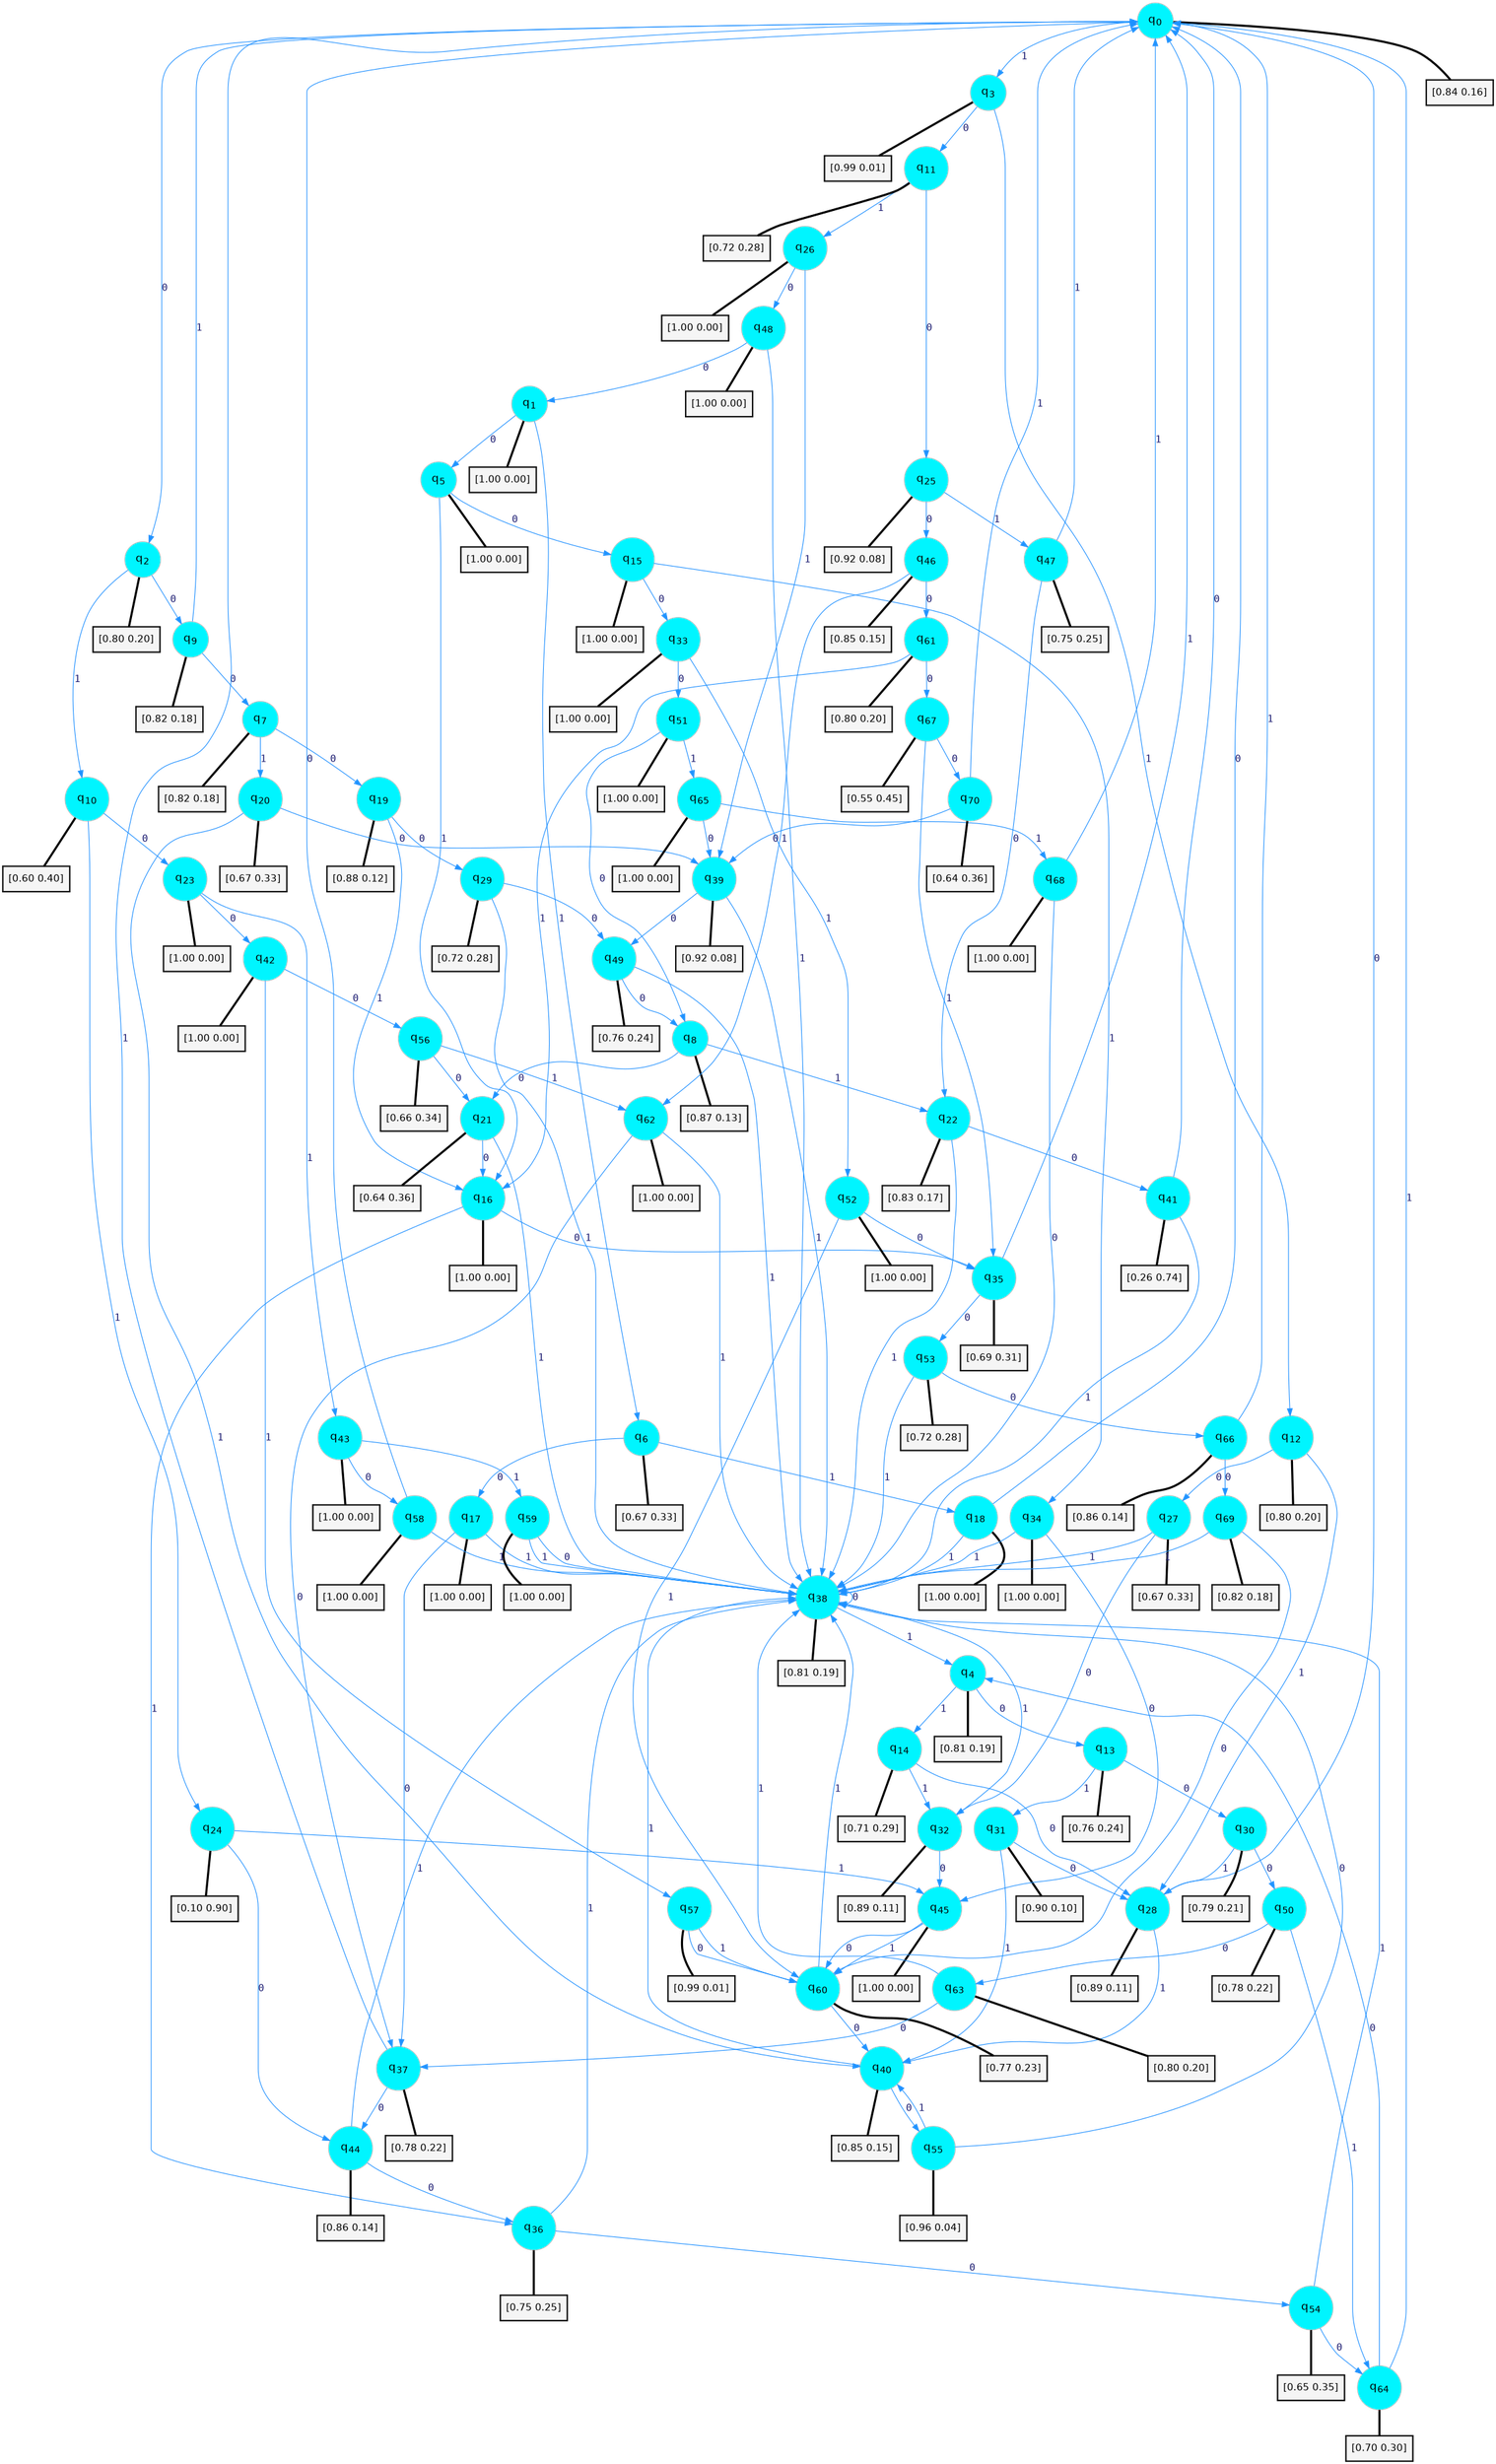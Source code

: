 digraph G {
graph [
bgcolor=transparent, dpi=300, rankdir=TD, size="40,25"];
node [
color=gray, fillcolor=turquoise1, fontcolor=black, fontname=Helvetica, fontsize=16, fontweight=bold, shape=circle, style=filled];
edge [
arrowsize=1, color=dodgerblue1, fontcolor=midnightblue, fontname=courier, fontweight=bold, penwidth=1, style=solid, weight=20];
0[label=<q<SUB>0</SUB>>];
1[label=<q<SUB>1</SUB>>];
2[label=<q<SUB>2</SUB>>];
3[label=<q<SUB>3</SUB>>];
4[label=<q<SUB>4</SUB>>];
5[label=<q<SUB>5</SUB>>];
6[label=<q<SUB>6</SUB>>];
7[label=<q<SUB>7</SUB>>];
8[label=<q<SUB>8</SUB>>];
9[label=<q<SUB>9</SUB>>];
10[label=<q<SUB>10</SUB>>];
11[label=<q<SUB>11</SUB>>];
12[label=<q<SUB>12</SUB>>];
13[label=<q<SUB>13</SUB>>];
14[label=<q<SUB>14</SUB>>];
15[label=<q<SUB>15</SUB>>];
16[label=<q<SUB>16</SUB>>];
17[label=<q<SUB>17</SUB>>];
18[label=<q<SUB>18</SUB>>];
19[label=<q<SUB>19</SUB>>];
20[label=<q<SUB>20</SUB>>];
21[label=<q<SUB>21</SUB>>];
22[label=<q<SUB>22</SUB>>];
23[label=<q<SUB>23</SUB>>];
24[label=<q<SUB>24</SUB>>];
25[label=<q<SUB>25</SUB>>];
26[label=<q<SUB>26</SUB>>];
27[label=<q<SUB>27</SUB>>];
28[label=<q<SUB>28</SUB>>];
29[label=<q<SUB>29</SUB>>];
30[label=<q<SUB>30</SUB>>];
31[label=<q<SUB>31</SUB>>];
32[label=<q<SUB>32</SUB>>];
33[label=<q<SUB>33</SUB>>];
34[label=<q<SUB>34</SUB>>];
35[label=<q<SUB>35</SUB>>];
36[label=<q<SUB>36</SUB>>];
37[label=<q<SUB>37</SUB>>];
38[label=<q<SUB>38</SUB>>];
39[label=<q<SUB>39</SUB>>];
40[label=<q<SUB>40</SUB>>];
41[label=<q<SUB>41</SUB>>];
42[label=<q<SUB>42</SUB>>];
43[label=<q<SUB>43</SUB>>];
44[label=<q<SUB>44</SUB>>];
45[label=<q<SUB>45</SUB>>];
46[label=<q<SUB>46</SUB>>];
47[label=<q<SUB>47</SUB>>];
48[label=<q<SUB>48</SUB>>];
49[label=<q<SUB>49</SUB>>];
50[label=<q<SUB>50</SUB>>];
51[label=<q<SUB>51</SUB>>];
52[label=<q<SUB>52</SUB>>];
53[label=<q<SUB>53</SUB>>];
54[label=<q<SUB>54</SUB>>];
55[label=<q<SUB>55</SUB>>];
56[label=<q<SUB>56</SUB>>];
57[label=<q<SUB>57</SUB>>];
58[label=<q<SUB>58</SUB>>];
59[label=<q<SUB>59</SUB>>];
60[label=<q<SUB>60</SUB>>];
61[label=<q<SUB>61</SUB>>];
62[label=<q<SUB>62</SUB>>];
63[label=<q<SUB>63</SUB>>];
64[label=<q<SUB>64</SUB>>];
65[label=<q<SUB>65</SUB>>];
66[label=<q<SUB>66</SUB>>];
67[label=<q<SUB>67</SUB>>];
68[label=<q<SUB>68</SUB>>];
69[label=<q<SUB>69</SUB>>];
70[label=<q<SUB>70</SUB>>];
71[label="[0.84 0.16]", shape=box,fontcolor=black, fontname=Helvetica, fontsize=14, penwidth=2, fillcolor=whitesmoke,color=black];
72[label="[1.00 0.00]", shape=box,fontcolor=black, fontname=Helvetica, fontsize=14, penwidth=2, fillcolor=whitesmoke,color=black];
73[label="[0.80 0.20]", shape=box,fontcolor=black, fontname=Helvetica, fontsize=14, penwidth=2, fillcolor=whitesmoke,color=black];
74[label="[0.99 0.01]", shape=box,fontcolor=black, fontname=Helvetica, fontsize=14, penwidth=2, fillcolor=whitesmoke,color=black];
75[label="[0.81 0.19]", shape=box,fontcolor=black, fontname=Helvetica, fontsize=14, penwidth=2, fillcolor=whitesmoke,color=black];
76[label="[1.00 0.00]", shape=box,fontcolor=black, fontname=Helvetica, fontsize=14, penwidth=2, fillcolor=whitesmoke,color=black];
77[label="[0.67 0.33]", shape=box,fontcolor=black, fontname=Helvetica, fontsize=14, penwidth=2, fillcolor=whitesmoke,color=black];
78[label="[0.82 0.18]", shape=box,fontcolor=black, fontname=Helvetica, fontsize=14, penwidth=2, fillcolor=whitesmoke,color=black];
79[label="[0.87 0.13]", shape=box,fontcolor=black, fontname=Helvetica, fontsize=14, penwidth=2, fillcolor=whitesmoke,color=black];
80[label="[0.82 0.18]", shape=box,fontcolor=black, fontname=Helvetica, fontsize=14, penwidth=2, fillcolor=whitesmoke,color=black];
81[label="[0.60 0.40]", shape=box,fontcolor=black, fontname=Helvetica, fontsize=14, penwidth=2, fillcolor=whitesmoke,color=black];
82[label="[0.72 0.28]", shape=box,fontcolor=black, fontname=Helvetica, fontsize=14, penwidth=2, fillcolor=whitesmoke,color=black];
83[label="[0.80 0.20]", shape=box,fontcolor=black, fontname=Helvetica, fontsize=14, penwidth=2, fillcolor=whitesmoke,color=black];
84[label="[0.76 0.24]", shape=box,fontcolor=black, fontname=Helvetica, fontsize=14, penwidth=2, fillcolor=whitesmoke,color=black];
85[label="[0.71 0.29]", shape=box,fontcolor=black, fontname=Helvetica, fontsize=14, penwidth=2, fillcolor=whitesmoke,color=black];
86[label="[1.00 0.00]", shape=box,fontcolor=black, fontname=Helvetica, fontsize=14, penwidth=2, fillcolor=whitesmoke,color=black];
87[label="[1.00 0.00]", shape=box,fontcolor=black, fontname=Helvetica, fontsize=14, penwidth=2, fillcolor=whitesmoke,color=black];
88[label="[1.00 0.00]", shape=box,fontcolor=black, fontname=Helvetica, fontsize=14, penwidth=2, fillcolor=whitesmoke,color=black];
89[label="[1.00 0.00]", shape=box,fontcolor=black, fontname=Helvetica, fontsize=14, penwidth=2, fillcolor=whitesmoke,color=black];
90[label="[0.88 0.12]", shape=box,fontcolor=black, fontname=Helvetica, fontsize=14, penwidth=2, fillcolor=whitesmoke,color=black];
91[label="[0.67 0.33]", shape=box,fontcolor=black, fontname=Helvetica, fontsize=14, penwidth=2, fillcolor=whitesmoke,color=black];
92[label="[0.64 0.36]", shape=box,fontcolor=black, fontname=Helvetica, fontsize=14, penwidth=2, fillcolor=whitesmoke,color=black];
93[label="[0.83 0.17]", shape=box,fontcolor=black, fontname=Helvetica, fontsize=14, penwidth=2, fillcolor=whitesmoke,color=black];
94[label="[1.00 0.00]", shape=box,fontcolor=black, fontname=Helvetica, fontsize=14, penwidth=2, fillcolor=whitesmoke,color=black];
95[label="[0.10 0.90]", shape=box,fontcolor=black, fontname=Helvetica, fontsize=14, penwidth=2, fillcolor=whitesmoke,color=black];
96[label="[0.92 0.08]", shape=box,fontcolor=black, fontname=Helvetica, fontsize=14, penwidth=2, fillcolor=whitesmoke,color=black];
97[label="[1.00 0.00]", shape=box,fontcolor=black, fontname=Helvetica, fontsize=14, penwidth=2, fillcolor=whitesmoke,color=black];
98[label="[0.67 0.33]", shape=box,fontcolor=black, fontname=Helvetica, fontsize=14, penwidth=2, fillcolor=whitesmoke,color=black];
99[label="[0.89 0.11]", shape=box,fontcolor=black, fontname=Helvetica, fontsize=14, penwidth=2, fillcolor=whitesmoke,color=black];
100[label="[0.72 0.28]", shape=box,fontcolor=black, fontname=Helvetica, fontsize=14, penwidth=2, fillcolor=whitesmoke,color=black];
101[label="[0.79 0.21]", shape=box,fontcolor=black, fontname=Helvetica, fontsize=14, penwidth=2, fillcolor=whitesmoke,color=black];
102[label="[0.90 0.10]", shape=box,fontcolor=black, fontname=Helvetica, fontsize=14, penwidth=2, fillcolor=whitesmoke,color=black];
103[label="[0.89 0.11]", shape=box,fontcolor=black, fontname=Helvetica, fontsize=14, penwidth=2, fillcolor=whitesmoke,color=black];
104[label="[1.00 0.00]", shape=box,fontcolor=black, fontname=Helvetica, fontsize=14, penwidth=2, fillcolor=whitesmoke,color=black];
105[label="[1.00 0.00]", shape=box,fontcolor=black, fontname=Helvetica, fontsize=14, penwidth=2, fillcolor=whitesmoke,color=black];
106[label="[0.69 0.31]", shape=box,fontcolor=black, fontname=Helvetica, fontsize=14, penwidth=2, fillcolor=whitesmoke,color=black];
107[label="[0.75 0.25]", shape=box,fontcolor=black, fontname=Helvetica, fontsize=14, penwidth=2, fillcolor=whitesmoke,color=black];
108[label="[0.78 0.22]", shape=box,fontcolor=black, fontname=Helvetica, fontsize=14, penwidth=2, fillcolor=whitesmoke,color=black];
109[label="[0.81 0.19]", shape=box,fontcolor=black, fontname=Helvetica, fontsize=14, penwidth=2, fillcolor=whitesmoke,color=black];
110[label="[0.92 0.08]", shape=box,fontcolor=black, fontname=Helvetica, fontsize=14, penwidth=2, fillcolor=whitesmoke,color=black];
111[label="[0.85 0.15]", shape=box,fontcolor=black, fontname=Helvetica, fontsize=14, penwidth=2, fillcolor=whitesmoke,color=black];
112[label="[0.26 0.74]", shape=box,fontcolor=black, fontname=Helvetica, fontsize=14, penwidth=2, fillcolor=whitesmoke,color=black];
113[label="[1.00 0.00]", shape=box,fontcolor=black, fontname=Helvetica, fontsize=14, penwidth=2, fillcolor=whitesmoke,color=black];
114[label="[1.00 0.00]", shape=box,fontcolor=black, fontname=Helvetica, fontsize=14, penwidth=2, fillcolor=whitesmoke,color=black];
115[label="[0.86 0.14]", shape=box,fontcolor=black, fontname=Helvetica, fontsize=14, penwidth=2, fillcolor=whitesmoke,color=black];
116[label="[1.00 0.00]", shape=box,fontcolor=black, fontname=Helvetica, fontsize=14, penwidth=2, fillcolor=whitesmoke,color=black];
117[label="[0.85 0.15]", shape=box,fontcolor=black, fontname=Helvetica, fontsize=14, penwidth=2, fillcolor=whitesmoke,color=black];
118[label="[0.75 0.25]", shape=box,fontcolor=black, fontname=Helvetica, fontsize=14, penwidth=2, fillcolor=whitesmoke,color=black];
119[label="[1.00 0.00]", shape=box,fontcolor=black, fontname=Helvetica, fontsize=14, penwidth=2, fillcolor=whitesmoke,color=black];
120[label="[0.76 0.24]", shape=box,fontcolor=black, fontname=Helvetica, fontsize=14, penwidth=2, fillcolor=whitesmoke,color=black];
121[label="[0.78 0.22]", shape=box,fontcolor=black, fontname=Helvetica, fontsize=14, penwidth=2, fillcolor=whitesmoke,color=black];
122[label="[1.00 0.00]", shape=box,fontcolor=black, fontname=Helvetica, fontsize=14, penwidth=2, fillcolor=whitesmoke,color=black];
123[label="[1.00 0.00]", shape=box,fontcolor=black, fontname=Helvetica, fontsize=14, penwidth=2, fillcolor=whitesmoke,color=black];
124[label="[0.72 0.28]", shape=box,fontcolor=black, fontname=Helvetica, fontsize=14, penwidth=2, fillcolor=whitesmoke,color=black];
125[label="[0.65 0.35]", shape=box,fontcolor=black, fontname=Helvetica, fontsize=14, penwidth=2, fillcolor=whitesmoke,color=black];
126[label="[0.96 0.04]", shape=box,fontcolor=black, fontname=Helvetica, fontsize=14, penwidth=2, fillcolor=whitesmoke,color=black];
127[label="[0.66 0.34]", shape=box,fontcolor=black, fontname=Helvetica, fontsize=14, penwidth=2, fillcolor=whitesmoke,color=black];
128[label="[0.99 0.01]", shape=box,fontcolor=black, fontname=Helvetica, fontsize=14, penwidth=2, fillcolor=whitesmoke,color=black];
129[label="[1.00 0.00]", shape=box,fontcolor=black, fontname=Helvetica, fontsize=14, penwidth=2, fillcolor=whitesmoke,color=black];
130[label="[1.00 0.00]", shape=box,fontcolor=black, fontname=Helvetica, fontsize=14, penwidth=2, fillcolor=whitesmoke,color=black];
131[label="[0.77 0.23]", shape=box,fontcolor=black, fontname=Helvetica, fontsize=14, penwidth=2, fillcolor=whitesmoke,color=black];
132[label="[0.80 0.20]", shape=box,fontcolor=black, fontname=Helvetica, fontsize=14, penwidth=2, fillcolor=whitesmoke,color=black];
133[label="[1.00 0.00]", shape=box,fontcolor=black, fontname=Helvetica, fontsize=14, penwidth=2, fillcolor=whitesmoke,color=black];
134[label="[0.80 0.20]", shape=box,fontcolor=black, fontname=Helvetica, fontsize=14, penwidth=2, fillcolor=whitesmoke,color=black];
135[label="[0.70 0.30]", shape=box,fontcolor=black, fontname=Helvetica, fontsize=14, penwidth=2, fillcolor=whitesmoke,color=black];
136[label="[1.00 0.00]", shape=box,fontcolor=black, fontname=Helvetica, fontsize=14, penwidth=2, fillcolor=whitesmoke,color=black];
137[label="[0.86 0.14]", shape=box,fontcolor=black, fontname=Helvetica, fontsize=14, penwidth=2, fillcolor=whitesmoke,color=black];
138[label="[0.55 0.45]", shape=box,fontcolor=black, fontname=Helvetica, fontsize=14, penwidth=2, fillcolor=whitesmoke,color=black];
139[label="[1.00 0.00]", shape=box,fontcolor=black, fontname=Helvetica, fontsize=14, penwidth=2, fillcolor=whitesmoke,color=black];
140[label="[0.82 0.18]", shape=box,fontcolor=black, fontname=Helvetica, fontsize=14, penwidth=2, fillcolor=whitesmoke,color=black];
141[label="[0.64 0.36]", shape=box,fontcolor=black, fontname=Helvetica, fontsize=14, penwidth=2, fillcolor=whitesmoke,color=black];
0->2 [label=0];
0->3 [label=1];
0->71 [arrowhead=none, penwidth=3,color=black];
1->5 [label=0];
1->6 [label=1];
1->72 [arrowhead=none, penwidth=3,color=black];
2->9 [label=0];
2->10 [label=1];
2->73 [arrowhead=none, penwidth=3,color=black];
3->11 [label=0];
3->12 [label=1];
3->74 [arrowhead=none, penwidth=3,color=black];
4->13 [label=0];
4->14 [label=1];
4->75 [arrowhead=none, penwidth=3,color=black];
5->15 [label=0];
5->16 [label=1];
5->76 [arrowhead=none, penwidth=3,color=black];
6->17 [label=0];
6->18 [label=1];
6->77 [arrowhead=none, penwidth=3,color=black];
7->19 [label=0];
7->20 [label=1];
7->78 [arrowhead=none, penwidth=3,color=black];
8->21 [label=0];
8->22 [label=1];
8->79 [arrowhead=none, penwidth=3,color=black];
9->7 [label=0];
9->0 [label=1];
9->80 [arrowhead=none, penwidth=3,color=black];
10->23 [label=0];
10->24 [label=1];
10->81 [arrowhead=none, penwidth=3,color=black];
11->25 [label=0];
11->26 [label=1];
11->82 [arrowhead=none, penwidth=3,color=black];
12->27 [label=0];
12->28 [label=1];
12->83 [arrowhead=none, penwidth=3,color=black];
13->30 [label=0];
13->31 [label=1];
13->84 [arrowhead=none, penwidth=3,color=black];
14->28 [label=0];
14->32 [label=1];
14->85 [arrowhead=none, penwidth=3,color=black];
15->33 [label=0];
15->34 [label=1];
15->86 [arrowhead=none, penwidth=3,color=black];
16->35 [label=0];
16->36 [label=1];
16->87 [arrowhead=none, penwidth=3,color=black];
17->37 [label=0];
17->38 [label=1];
17->88 [arrowhead=none, penwidth=3,color=black];
18->0 [label=0];
18->38 [label=1];
18->89 [arrowhead=none, penwidth=3,color=black];
19->29 [label=0];
19->16 [label=1];
19->90 [arrowhead=none, penwidth=3,color=black];
20->39 [label=0];
20->40 [label=1];
20->91 [arrowhead=none, penwidth=3,color=black];
21->16 [label=0];
21->38 [label=1];
21->92 [arrowhead=none, penwidth=3,color=black];
22->41 [label=0];
22->38 [label=1];
22->93 [arrowhead=none, penwidth=3,color=black];
23->42 [label=0];
23->43 [label=1];
23->94 [arrowhead=none, penwidth=3,color=black];
24->44 [label=0];
24->45 [label=1];
24->95 [arrowhead=none, penwidth=3,color=black];
25->46 [label=0];
25->47 [label=1];
25->96 [arrowhead=none, penwidth=3,color=black];
26->48 [label=0];
26->39 [label=1];
26->97 [arrowhead=none, penwidth=3,color=black];
27->32 [label=0];
27->38 [label=1];
27->98 [arrowhead=none, penwidth=3,color=black];
28->0 [label=0];
28->40 [label=1];
28->99 [arrowhead=none, penwidth=3,color=black];
29->49 [label=0];
29->38 [label=1];
29->100 [arrowhead=none, penwidth=3,color=black];
30->50 [label=0];
30->28 [label=1];
30->101 [arrowhead=none, penwidth=3,color=black];
31->28 [label=0];
31->40 [label=1];
31->102 [arrowhead=none, penwidth=3,color=black];
32->45 [label=0];
32->38 [label=1];
32->103 [arrowhead=none, penwidth=3,color=black];
33->51 [label=0];
33->52 [label=1];
33->104 [arrowhead=none, penwidth=3,color=black];
34->45 [label=0];
34->38 [label=1];
34->105 [arrowhead=none, penwidth=3,color=black];
35->53 [label=0];
35->0 [label=1];
35->106 [arrowhead=none, penwidth=3,color=black];
36->54 [label=0];
36->38 [label=1];
36->107 [arrowhead=none, penwidth=3,color=black];
37->44 [label=0];
37->0 [label=1];
37->108 [arrowhead=none, penwidth=3,color=black];
38->38 [label=0];
38->4 [label=1];
38->109 [arrowhead=none, penwidth=3,color=black];
39->49 [label=0];
39->38 [label=1];
39->110 [arrowhead=none, penwidth=3,color=black];
40->55 [label=0];
40->38 [label=1];
40->111 [arrowhead=none, penwidth=3,color=black];
41->0 [label=0];
41->38 [label=1];
41->112 [arrowhead=none, penwidth=3,color=black];
42->56 [label=0];
42->57 [label=1];
42->113 [arrowhead=none, penwidth=3,color=black];
43->58 [label=0];
43->59 [label=1];
43->114 [arrowhead=none, penwidth=3,color=black];
44->36 [label=0];
44->38 [label=1];
44->115 [arrowhead=none, penwidth=3,color=black];
45->60 [label=0];
45->60 [label=1];
45->116 [arrowhead=none, penwidth=3,color=black];
46->61 [label=0];
46->62 [label=1];
46->117 [arrowhead=none, penwidth=3,color=black];
47->22 [label=0];
47->0 [label=1];
47->118 [arrowhead=none, penwidth=3,color=black];
48->1 [label=0];
48->38 [label=1];
48->119 [arrowhead=none, penwidth=3,color=black];
49->8 [label=0];
49->38 [label=1];
49->120 [arrowhead=none, penwidth=3,color=black];
50->63 [label=0];
50->64 [label=1];
50->121 [arrowhead=none, penwidth=3,color=black];
51->8 [label=0];
51->65 [label=1];
51->122 [arrowhead=none, penwidth=3,color=black];
52->35 [label=0];
52->60 [label=1];
52->123 [arrowhead=none, penwidth=3,color=black];
53->66 [label=0];
53->38 [label=1];
53->124 [arrowhead=none, penwidth=3,color=black];
54->64 [label=0];
54->38 [label=1];
54->125 [arrowhead=none, penwidth=3,color=black];
55->38 [label=0];
55->40 [label=1];
55->126 [arrowhead=none, penwidth=3,color=black];
56->21 [label=0];
56->62 [label=1];
56->127 [arrowhead=none, penwidth=3,color=black];
57->60 [label=0];
57->60 [label=1];
57->128 [arrowhead=none, penwidth=3,color=black];
58->0 [label=0];
58->38 [label=1];
58->129 [arrowhead=none, penwidth=3,color=black];
59->38 [label=0];
59->38 [label=1];
59->130 [arrowhead=none, penwidth=3,color=black];
60->40 [label=0];
60->38 [label=1];
60->131 [arrowhead=none, penwidth=3,color=black];
61->67 [label=0];
61->16 [label=1];
61->132 [arrowhead=none, penwidth=3,color=black];
62->37 [label=0];
62->38 [label=1];
62->133 [arrowhead=none, penwidth=3,color=black];
63->37 [label=0];
63->38 [label=1];
63->134 [arrowhead=none, penwidth=3,color=black];
64->4 [label=0];
64->0 [label=1];
64->135 [arrowhead=none, penwidth=3,color=black];
65->39 [label=0];
65->68 [label=1];
65->136 [arrowhead=none, penwidth=3,color=black];
66->69 [label=0];
66->0 [label=1];
66->137 [arrowhead=none, penwidth=3,color=black];
67->70 [label=0];
67->35 [label=1];
67->138 [arrowhead=none, penwidth=3,color=black];
68->38 [label=0];
68->0 [label=1];
68->139 [arrowhead=none, penwidth=3,color=black];
69->60 [label=0];
69->38 [label=1];
69->140 [arrowhead=none, penwidth=3,color=black];
70->39 [label=0];
70->0 [label=1];
70->141 [arrowhead=none, penwidth=3,color=black];
}
